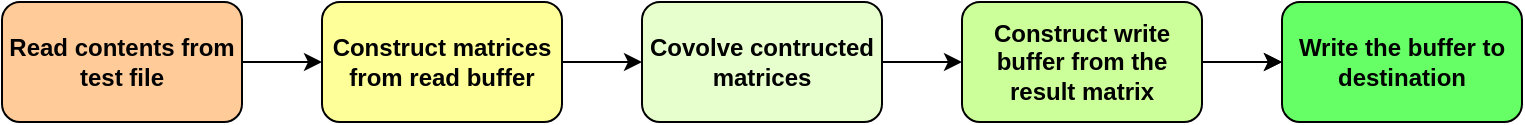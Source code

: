 <mxfile version="24.0.7" type="device">
  <diagram id="C5RBs43oDa-KdzZeNtuy" name="Page-1">
    <mxGraphModel dx="1080" dy="476" grid="0" gridSize="10" guides="1" tooltips="1" connect="1" arrows="1" fold="1" page="1" pageScale="1" pageWidth="827" pageHeight="1169" math="0" shadow="0">
      <root>
        <mxCell id="WIyWlLk6GJQsqaUBKTNV-0" />
        <mxCell id="WIyWlLk6GJQsqaUBKTNV-1" parent="WIyWlLk6GJQsqaUBKTNV-0" />
        <mxCell id="rqU5lwcWEOT0aZwr3SFZ-14" style="edgeStyle=orthogonalEdgeStyle;rounded=0;orthogonalLoop=1;jettySize=auto;html=1;exitX=1;exitY=0.5;exitDx=0;exitDy=0;entryX=0;entryY=0.5;entryDx=0;entryDy=0;" edge="1" parent="WIyWlLk6GJQsqaUBKTNV-1" source="rqU5lwcWEOT0aZwr3SFZ-9" target="rqU5lwcWEOT0aZwr3SFZ-10">
          <mxGeometry relative="1" as="geometry" />
        </mxCell>
        <mxCell id="rqU5lwcWEOT0aZwr3SFZ-9" value="&lt;b&gt;Read contents from test file&lt;/b&gt;" style="rounded=1;whiteSpace=wrap;html=1;fillColor=#FFCC99;" vertex="1" parent="WIyWlLk6GJQsqaUBKTNV-1">
          <mxGeometry x="40" y="160" width="120" height="60" as="geometry" />
        </mxCell>
        <mxCell id="rqU5lwcWEOT0aZwr3SFZ-10" value="&lt;b&gt;Construct matrices from&amp;nbsp;&lt;span style=&quot;background-color: initial;&quot;&gt;read buffer&lt;/span&gt;&lt;/b&gt;" style="rounded=1;whiteSpace=wrap;html=1;fillColor=#FFFF99;" vertex="1" parent="WIyWlLk6GJQsqaUBKTNV-1">
          <mxGeometry x="200" y="160" width="120" height="60" as="geometry" />
        </mxCell>
        <mxCell id="rqU5lwcWEOT0aZwr3SFZ-19" style="edgeStyle=orthogonalEdgeStyle;rounded=0;orthogonalLoop=1;jettySize=auto;html=1;entryX=0;entryY=0.5;entryDx=0;entryDy=0;" edge="1" parent="WIyWlLk6GJQsqaUBKTNV-1" source="rqU5lwcWEOT0aZwr3SFZ-11" target="rqU5lwcWEOT0aZwr3SFZ-13">
          <mxGeometry relative="1" as="geometry" />
        </mxCell>
        <mxCell id="rqU5lwcWEOT0aZwr3SFZ-20" value="" style="edgeStyle=orthogonalEdgeStyle;rounded=0;orthogonalLoop=1;jettySize=auto;html=1;" edge="1" parent="WIyWlLk6GJQsqaUBKTNV-1" source="rqU5lwcWEOT0aZwr3SFZ-11" target="rqU5lwcWEOT0aZwr3SFZ-13">
          <mxGeometry relative="1" as="geometry" />
        </mxCell>
        <mxCell id="rqU5lwcWEOT0aZwr3SFZ-11" value="&lt;b&gt;Construct write buffer from the result matrix&lt;/b&gt;" style="rounded=1;whiteSpace=wrap;html=1;fillColor=#CCFF99;" vertex="1" parent="WIyWlLk6GJQsqaUBKTNV-1">
          <mxGeometry x="520" y="160" width="120" height="60" as="geometry" />
        </mxCell>
        <mxCell id="rqU5lwcWEOT0aZwr3SFZ-18" style="edgeStyle=orthogonalEdgeStyle;rounded=0;orthogonalLoop=1;jettySize=auto;html=1;entryX=0;entryY=0.5;entryDx=0;entryDy=0;" edge="1" parent="WIyWlLk6GJQsqaUBKTNV-1" source="rqU5lwcWEOT0aZwr3SFZ-12" target="rqU5lwcWEOT0aZwr3SFZ-11">
          <mxGeometry relative="1" as="geometry" />
        </mxCell>
        <mxCell id="rqU5lwcWEOT0aZwr3SFZ-12" value="&lt;b&gt;Covolve contructed matrices&lt;/b&gt;" style="rounded=1;whiteSpace=wrap;html=1;fillColor=#E6FFCC;" vertex="1" parent="WIyWlLk6GJQsqaUBKTNV-1">
          <mxGeometry x="360" y="160" width="120" height="60" as="geometry" />
        </mxCell>
        <mxCell id="rqU5lwcWEOT0aZwr3SFZ-13" value="&lt;b&gt;Write the buffer to destination&lt;/b&gt;" style="rounded=1;whiteSpace=wrap;html=1;fillColor=#66FF66;" vertex="1" parent="WIyWlLk6GJQsqaUBKTNV-1">
          <mxGeometry x="680" y="160" width="120" height="60" as="geometry" />
        </mxCell>
        <mxCell id="rqU5lwcWEOT0aZwr3SFZ-15" style="edgeStyle=orthogonalEdgeStyle;rounded=0;orthogonalLoop=1;jettySize=auto;html=1;exitX=1;exitY=0.5;exitDx=0;exitDy=0;entryX=0;entryY=0.5;entryDx=0;entryDy=0;" edge="1" parent="WIyWlLk6GJQsqaUBKTNV-1" source="rqU5lwcWEOT0aZwr3SFZ-10" target="rqU5lwcWEOT0aZwr3SFZ-12">
          <mxGeometry relative="1" as="geometry" />
        </mxCell>
      </root>
    </mxGraphModel>
  </diagram>
</mxfile>

